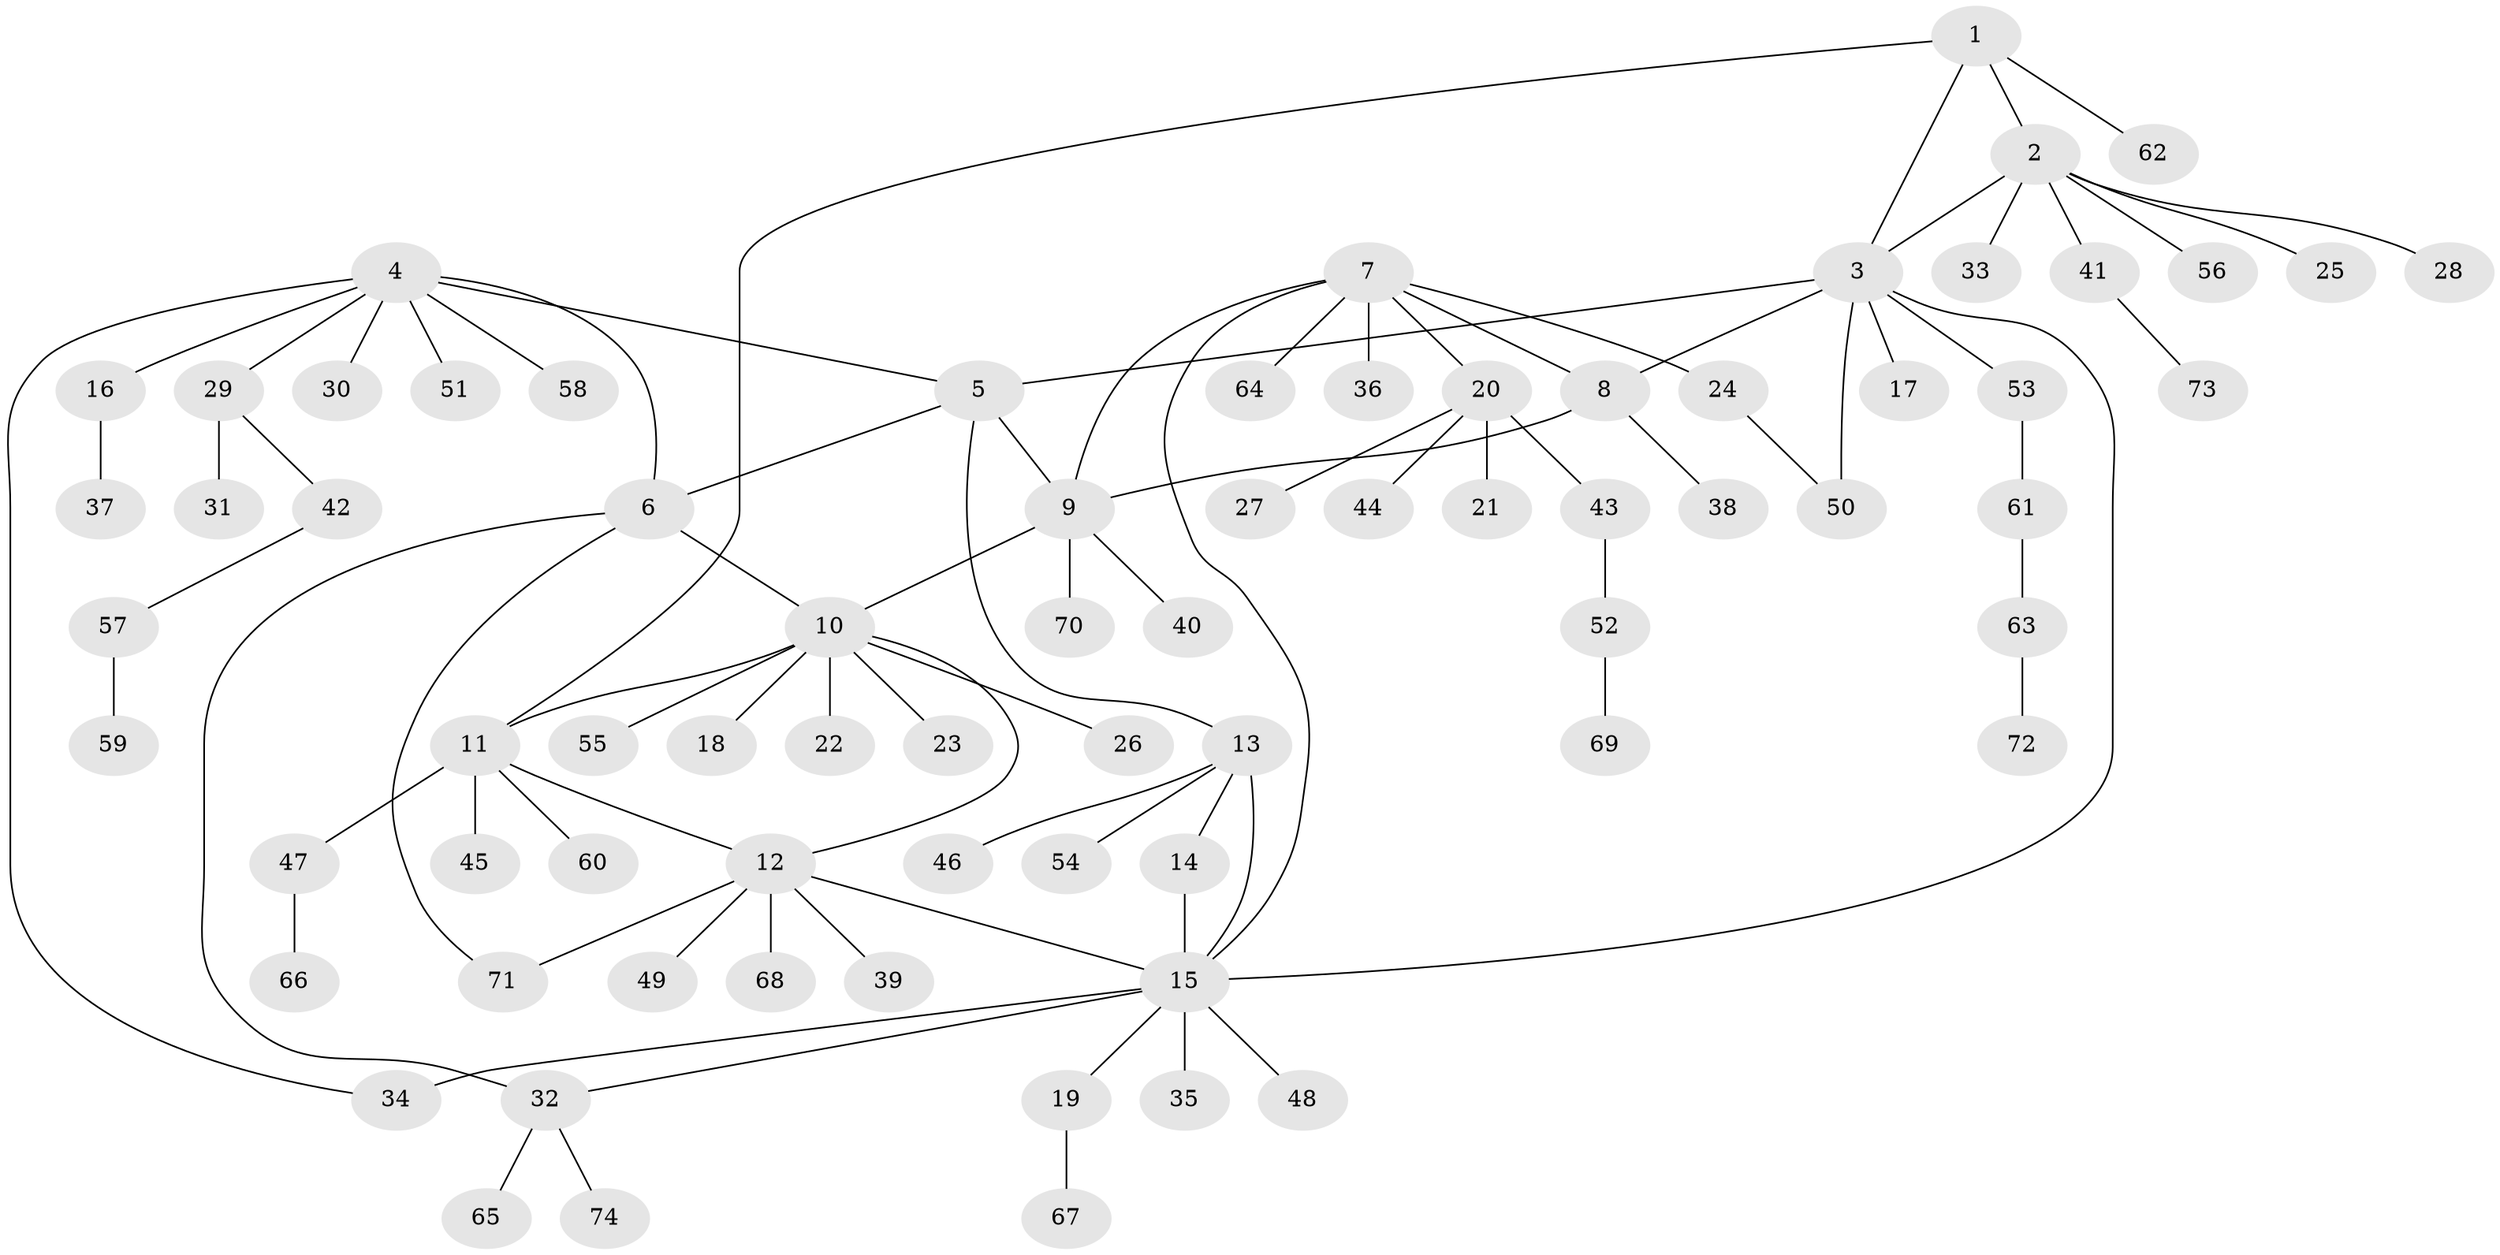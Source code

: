 // Generated by graph-tools (version 1.1) at 2025/02/03/09/25 03:02:47]
// undirected, 74 vertices, 88 edges
graph export_dot {
graph [start="1"]
  node [color=gray90,style=filled];
  1;
  2;
  3;
  4;
  5;
  6;
  7;
  8;
  9;
  10;
  11;
  12;
  13;
  14;
  15;
  16;
  17;
  18;
  19;
  20;
  21;
  22;
  23;
  24;
  25;
  26;
  27;
  28;
  29;
  30;
  31;
  32;
  33;
  34;
  35;
  36;
  37;
  38;
  39;
  40;
  41;
  42;
  43;
  44;
  45;
  46;
  47;
  48;
  49;
  50;
  51;
  52;
  53;
  54;
  55;
  56;
  57;
  58;
  59;
  60;
  61;
  62;
  63;
  64;
  65;
  66;
  67;
  68;
  69;
  70;
  71;
  72;
  73;
  74;
  1 -- 2;
  1 -- 3;
  1 -- 11;
  1 -- 62;
  2 -- 3;
  2 -- 25;
  2 -- 28;
  2 -- 33;
  2 -- 41;
  2 -- 56;
  3 -- 5;
  3 -- 8;
  3 -- 15;
  3 -- 17;
  3 -- 50;
  3 -- 53;
  4 -- 5;
  4 -- 6;
  4 -- 16;
  4 -- 29;
  4 -- 30;
  4 -- 34;
  4 -- 51;
  4 -- 58;
  5 -- 6;
  5 -- 9;
  5 -- 13;
  6 -- 10;
  6 -- 32;
  6 -- 71;
  7 -- 8;
  7 -- 9;
  7 -- 15;
  7 -- 20;
  7 -- 24;
  7 -- 36;
  7 -- 64;
  8 -- 9;
  8 -- 38;
  9 -- 10;
  9 -- 40;
  9 -- 70;
  10 -- 11;
  10 -- 12;
  10 -- 18;
  10 -- 22;
  10 -- 23;
  10 -- 26;
  10 -- 55;
  11 -- 12;
  11 -- 45;
  11 -- 47;
  11 -- 60;
  12 -- 15;
  12 -- 39;
  12 -- 49;
  12 -- 68;
  12 -- 71;
  13 -- 14;
  13 -- 15;
  13 -- 46;
  13 -- 54;
  14 -- 15;
  15 -- 19;
  15 -- 32;
  15 -- 34;
  15 -- 35;
  15 -- 48;
  16 -- 37;
  19 -- 67;
  20 -- 21;
  20 -- 27;
  20 -- 43;
  20 -- 44;
  24 -- 50;
  29 -- 31;
  29 -- 42;
  32 -- 65;
  32 -- 74;
  41 -- 73;
  42 -- 57;
  43 -- 52;
  47 -- 66;
  52 -- 69;
  53 -- 61;
  57 -- 59;
  61 -- 63;
  63 -- 72;
}
